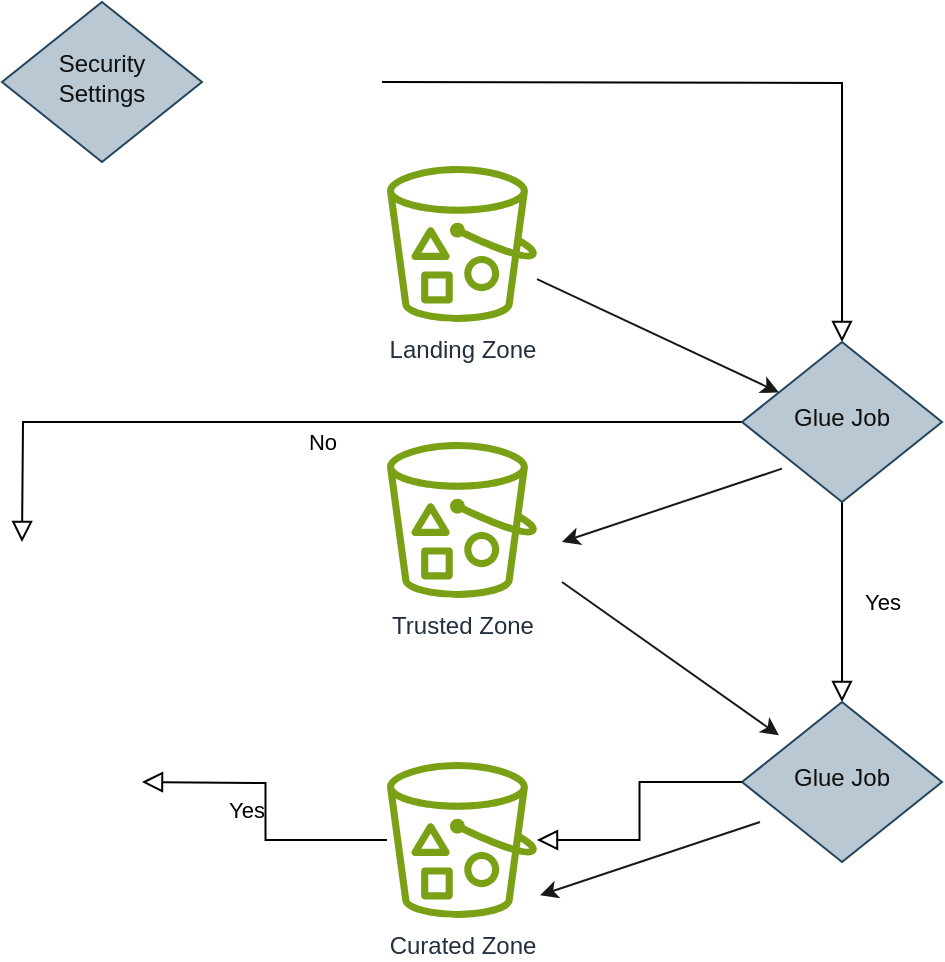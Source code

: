 <mxfile version="24.0.4" type="device">
  <diagram id="C5RBs43oDa-KdzZeNtuy" name="Page-1">
    <mxGraphModel dx="954" dy="611" grid="1" gridSize="10" guides="1" tooltips="1" connect="1" arrows="1" fold="1" page="1" pageScale="1" pageWidth="827" pageHeight="1169" background="#ffffff" math="0" shadow="0">
      <root>
        <mxCell id="WIyWlLk6GJQsqaUBKTNV-0" />
        <mxCell id="WIyWlLk6GJQsqaUBKTNV-1" parent="WIyWlLk6GJQsqaUBKTNV-0" />
        <mxCell id="WIyWlLk6GJQsqaUBKTNV-2" value="" style="rounded=0;html=1;jettySize=auto;orthogonalLoop=1;fontSize=11;endArrow=block;endFill=0;endSize=8;strokeWidth=1;shadow=0;labelBackgroundColor=none;edgeStyle=orthogonalEdgeStyle;" parent="WIyWlLk6GJQsqaUBKTNV-1" target="WIyWlLk6GJQsqaUBKTNV-6" edge="1">
          <mxGeometry relative="1" as="geometry">
            <mxPoint x="280" y="100" as="sourcePoint" />
          </mxGeometry>
        </mxCell>
        <mxCell id="WIyWlLk6GJQsqaUBKTNV-4" value="Yes" style="rounded=0;html=1;jettySize=auto;orthogonalLoop=1;fontSize=11;endArrow=block;endFill=0;endSize=8;strokeWidth=1;shadow=0;labelBackgroundColor=none;edgeStyle=orthogonalEdgeStyle;" parent="WIyWlLk6GJQsqaUBKTNV-1" source="WIyWlLk6GJQsqaUBKTNV-6" target="WIyWlLk6GJQsqaUBKTNV-10" edge="1">
          <mxGeometry y="20" relative="1" as="geometry">
            <mxPoint as="offset" />
          </mxGeometry>
        </mxCell>
        <mxCell id="WIyWlLk6GJQsqaUBKTNV-5" value="No" style="edgeStyle=orthogonalEdgeStyle;rounded=0;html=1;jettySize=auto;orthogonalLoop=1;fontSize=11;endArrow=block;endFill=0;endSize=8;strokeWidth=1;shadow=0;labelBackgroundColor=none;" parent="WIyWlLk6GJQsqaUBKTNV-1" source="WIyWlLk6GJQsqaUBKTNV-6" edge="1">
          <mxGeometry y="10" relative="1" as="geometry">
            <mxPoint as="offset" />
            <mxPoint x="100" y="330" as="targetPoint" />
          </mxGeometry>
        </mxCell>
        <mxCell id="WIyWlLk6GJQsqaUBKTNV-6" value="Glue Job" style="rhombus;whiteSpace=wrap;html=1;shadow=0;fontFamily=Helvetica;fontSize=12;align=center;strokeWidth=1;spacing=6;spacingTop=-4;fillColor=#bac8d3;strokeColor=#23445d;fontColor=#0f0f0f;" parent="WIyWlLk6GJQsqaUBKTNV-1" vertex="1">
          <mxGeometry x="460" y="230" width="100" height="80" as="geometry" />
        </mxCell>
        <mxCell id="WIyWlLk6GJQsqaUBKTNV-9" value="Yes" style="edgeStyle=orthogonalEdgeStyle;rounded=0;html=1;jettySize=auto;orthogonalLoop=1;fontSize=11;endArrow=block;endFill=0;endSize=8;strokeWidth=1;shadow=0;labelBackgroundColor=none;" parent="WIyWlLk6GJQsqaUBKTNV-1" source="e7RHfga2JYqgBT9l5ku8-4" edge="1">
          <mxGeometry y="10" relative="1" as="geometry">
            <mxPoint as="offset" />
            <mxPoint x="160" y="450" as="targetPoint" />
          </mxGeometry>
        </mxCell>
        <mxCell id="WIyWlLk6GJQsqaUBKTNV-10" value="Glue Job" style="rhombus;whiteSpace=wrap;html=1;shadow=0;fontFamily=Helvetica;fontSize=12;align=center;strokeWidth=1;spacing=6;spacingTop=-4;fillColor=#bac8d3;strokeColor=#23445d;fontColor=#0f0f0f;" parent="WIyWlLk6GJQsqaUBKTNV-1" vertex="1">
          <mxGeometry x="460" y="410" width="100" height="80" as="geometry" />
        </mxCell>
        <mxCell id="e7RHfga2JYqgBT9l5ku8-1" value="Security Settings" style="rhombus;whiteSpace=wrap;html=1;shadow=0;fontFamily=Helvetica;fontSize=12;align=center;strokeWidth=1;spacing=6;spacingTop=-4;fillColor=#bac8d3;strokeColor=#23445d;fontColor=#0f0f0f;" vertex="1" parent="WIyWlLk6GJQsqaUBKTNV-1">
          <mxGeometry x="90" y="60" width="100" height="80" as="geometry" />
        </mxCell>
        <mxCell id="e7RHfga2JYqgBT9l5ku8-2" value="Landing Zone" style="sketch=0;outlineConnect=0;fontColor=#232F3E;gradientColor=none;fillColor=#7AA116;strokeColor=none;dashed=0;verticalLabelPosition=bottom;verticalAlign=top;align=center;html=1;fontSize=12;fontStyle=0;aspect=fixed;pointerEvents=1;shape=mxgraph.aws4.bucket_with_objects;" vertex="1" parent="WIyWlLk6GJQsqaUBKTNV-1">
          <mxGeometry x="282.5" y="142" width="75" height="78" as="geometry" />
        </mxCell>
        <mxCell id="e7RHfga2JYqgBT9l5ku8-3" value="Trusted Zone" style="sketch=0;outlineConnect=0;fontColor=#232F3E;gradientColor=none;fillColor=#7AA116;strokeColor=none;dashed=0;verticalLabelPosition=bottom;verticalAlign=top;align=center;html=1;fontSize=12;fontStyle=0;aspect=fixed;pointerEvents=1;shape=mxgraph.aws4.bucket_with_objects;" vertex="1" parent="WIyWlLk6GJQsqaUBKTNV-1">
          <mxGeometry x="282.5" y="280" width="75" height="78" as="geometry" />
        </mxCell>
        <mxCell id="e7RHfga2JYqgBT9l5ku8-5" value="" style="edgeStyle=orthogonalEdgeStyle;rounded=0;html=1;jettySize=auto;orthogonalLoop=1;fontSize=11;endArrow=block;endFill=0;endSize=8;strokeWidth=1;shadow=0;labelBackgroundColor=none;" edge="1" parent="WIyWlLk6GJQsqaUBKTNV-1" source="WIyWlLk6GJQsqaUBKTNV-10" target="e7RHfga2JYqgBT9l5ku8-4">
          <mxGeometry y="10" relative="1" as="geometry">
            <mxPoint as="offset" />
            <mxPoint x="440" y="480" as="sourcePoint" />
            <mxPoint x="160" y="450" as="targetPoint" />
          </mxGeometry>
        </mxCell>
        <mxCell id="e7RHfga2JYqgBT9l5ku8-4" value="Curated Zone" style="sketch=0;outlineConnect=0;fontColor=#232F3E;gradientColor=none;fillColor=#7AA116;strokeColor=none;dashed=0;verticalLabelPosition=bottom;verticalAlign=top;align=center;html=1;fontSize=12;fontStyle=0;aspect=fixed;pointerEvents=1;shape=mxgraph.aws4.bucket_with_objects;" vertex="1" parent="WIyWlLk6GJQsqaUBKTNV-1">
          <mxGeometry x="282.5" y="440" width="75" height="78" as="geometry" />
        </mxCell>
        <mxCell id="e7RHfga2JYqgBT9l5ku8-6" value="" style="endArrow=classic;html=1;rounded=0;fontColor=#171616;strokeColor=#1a1919;" edge="1" parent="WIyWlLk6GJQsqaUBKTNV-1">
          <mxGeometry width="50" height="50" relative="1" as="geometry">
            <mxPoint x="357.502" y="198.562" as="sourcePoint" />
            <mxPoint x="478.475" y="255.228" as="targetPoint" />
          </mxGeometry>
        </mxCell>
        <mxCell id="e7RHfga2JYqgBT9l5ku8-7" value="" style="endArrow=classic;html=1;rounded=0;fontColor=#171616;strokeColor=#1a1919;" edge="1" parent="WIyWlLk6GJQsqaUBKTNV-1">
          <mxGeometry width="50" height="50" relative="1" as="geometry">
            <mxPoint x="370" y="350" as="sourcePoint" />
            <mxPoint x="478.473" y="426.666" as="targetPoint" />
          </mxGeometry>
        </mxCell>
        <mxCell id="e7RHfga2JYqgBT9l5ku8-8" value="" style="endArrow=classic;html=1;rounded=0;fontColor=#171616;strokeColor=#1a1919;" edge="1" parent="WIyWlLk6GJQsqaUBKTNV-1">
          <mxGeometry width="50" height="50" relative="1" as="geometry">
            <mxPoint x="480" y="293.33" as="sourcePoint" />
            <mxPoint x="370.003" y="329.996" as="targetPoint" />
          </mxGeometry>
        </mxCell>
        <mxCell id="e7RHfga2JYqgBT9l5ku8-10" value="" style="endArrow=classic;html=1;rounded=0;fontColor=#171616;strokeColor=#1a1919;" edge="1" parent="WIyWlLk6GJQsqaUBKTNV-1">
          <mxGeometry width="50" height="50" relative="1" as="geometry">
            <mxPoint x="469" y="470" as="sourcePoint" />
            <mxPoint x="359.003" y="506.666" as="targetPoint" />
          </mxGeometry>
        </mxCell>
      </root>
    </mxGraphModel>
  </diagram>
</mxfile>
